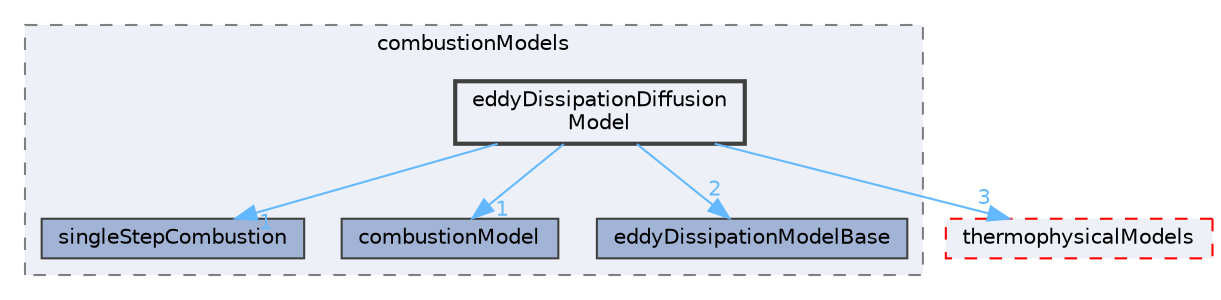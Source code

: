 digraph "src/combustionModels/eddyDissipationDiffusionModel"
{
 // LATEX_PDF_SIZE
  bgcolor="transparent";
  edge [fontname=Helvetica,fontsize=10,labelfontname=Helvetica,labelfontsize=10];
  node [fontname=Helvetica,fontsize=10,shape=box,height=0.2,width=0.4];
  compound=true
  subgraph clusterdir_a28bb8a003fe9b05e061f79ecbbcb476 {
    graph [ bgcolor="#edf0f7", pencolor="grey50", label="combustionModels", fontname=Helvetica,fontsize=10 style="filled,dashed", URL="dir_a28bb8a003fe9b05e061f79ecbbcb476.html",tooltip=""]
  dir_67089bd647ef63ae09f43c52d62dbb27 [label="singleStepCombustion", fillcolor="#a2b4d6", color="grey25", style="filled", URL="dir_67089bd647ef63ae09f43c52d62dbb27.html",tooltip=""];
  dir_cf7b61e9dee2eed7a2c89936088862b3 [label="combustionModel", fillcolor="#a2b4d6", color="grey25", style="filled", URL="dir_cf7b61e9dee2eed7a2c89936088862b3.html",tooltip=""];
  dir_aa87515cc454361a491a90dadc832250 [label="eddyDissipationModelBase", fillcolor="#a2b4d6", color="grey25", style="filled", URL="dir_aa87515cc454361a491a90dadc832250.html",tooltip=""];
  dir_49d9ffd88b2f25f2e31d69ab400b1526 [label="eddyDissipationDiffusion\lModel", fillcolor="#edf0f7", color="grey25", style="filled,bold", URL="dir_49d9ffd88b2f25f2e31d69ab400b1526.html",tooltip=""];
  }
  dir_2778d089ec5c4f66810b11f753867003 [label="thermophysicalModels", fillcolor="#edf0f7", color="red", style="filled,dashed", URL="dir_2778d089ec5c4f66810b11f753867003.html",tooltip=""];
  dir_49d9ffd88b2f25f2e31d69ab400b1526->dir_2778d089ec5c4f66810b11f753867003 [headlabel="3", labeldistance=1.5 headhref="dir_001101_004022.html" href="dir_001101_004022.html" color="steelblue1" fontcolor="steelblue1"];
  dir_49d9ffd88b2f25f2e31d69ab400b1526->dir_67089bd647ef63ae09f43c52d62dbb27 [headlabel="1", labeldistance=1.5 headhref="dir_001101_003559.html" href="dir_001101_003559.html" color="steelblue1" fontcolor="steelblue1"];
  dir_49d9ffd88b2f25f2e31d69ab400b1526->dir_aa87515cc454361a491a90dadc832250 [headlabel="2", labeldistance=1.5 headhref="dir_001101_001102.html" href="dir_001101_001102.html" color="steelblue1" fontcolor="steelblue1"];
  dir_49d9ffd88b2f25f2e31d69ab400b1526->dir_cf7b61e9dee2eed7a2c89936088862b3 [headlabel="1", labeldistance=1.5 headhref="dir_001101_000547.html" href="dir_001101_000547.html" color="steelblue1" fontcolor="steelblue1"];
}
